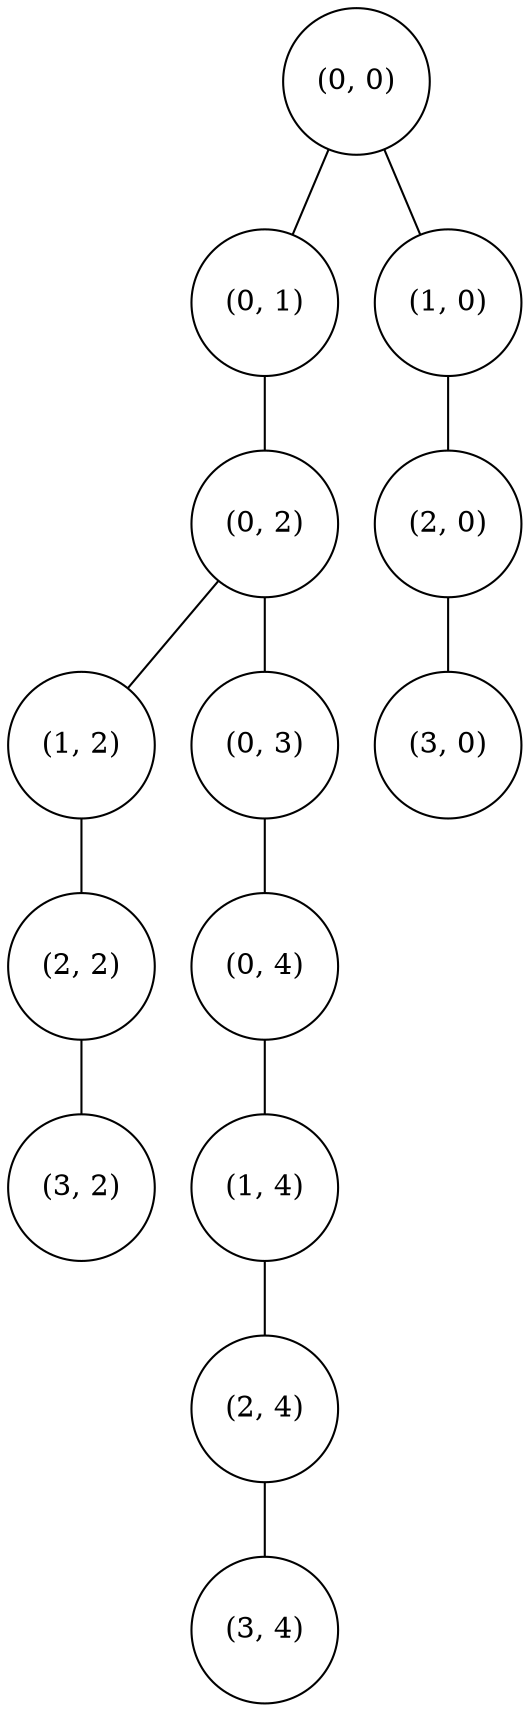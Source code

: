 graph {
	node [shape=circle]
	"(0, 1)" [label="(0, 1)"]
	"(2, 4)" [label="(2, 4)"]
	"(1, 2)" [label="(1, 2)"]
	"(0, 4)" [label="(0, 4)"]
	"(3, 4)" [label="(3, 4)"]
	"(0, 0)" [label="(0, 0)"]
	"(0, 3)" [label="(0, 3)"]
	"(2, 0)" [label="(2, 0)"]
	"(1, 4)" [label="(1, 4)"]
	"(3, 0)" [label="(3, 0)"]
	"(0, 2)" [label="(0, 2)"]
	"(2, 2)" [label="(2, 2)"]
	"(1, 0)" [label="(1, 0)"]
	"(3, 2)" [label="(3, 2)"]
	"(0, 0)" -- "(0, 1)" [label=""]
	"(0, 0)" -- "(1, 0)" [label=""]
	"(0, 1)" -- "(0, 2)" [label=""]
	"(0, 2)" -- "(0, 3)" [label=""]
	"(0, 2)" -- "(1, 2)" [label=""]
	"(0, 3)" -- "(0, 4)" [label=""]
	"(0, 4)" -- "(1, 4)" [label=""]
	"(1, 0)" -- "(2, 0)" [label=""]
	"(1, 2)" -- "(2, 2)" [label=""]
	"(1, 4)" -- "(2, 4)" [label=""]
	"(2, 0)" -- "(3, 0)" [label=""]
	"(2, 2)" -- "(3, 2)" [label=""]
	"(2, 4)" -- "(3, 4)" [label=""]
}
